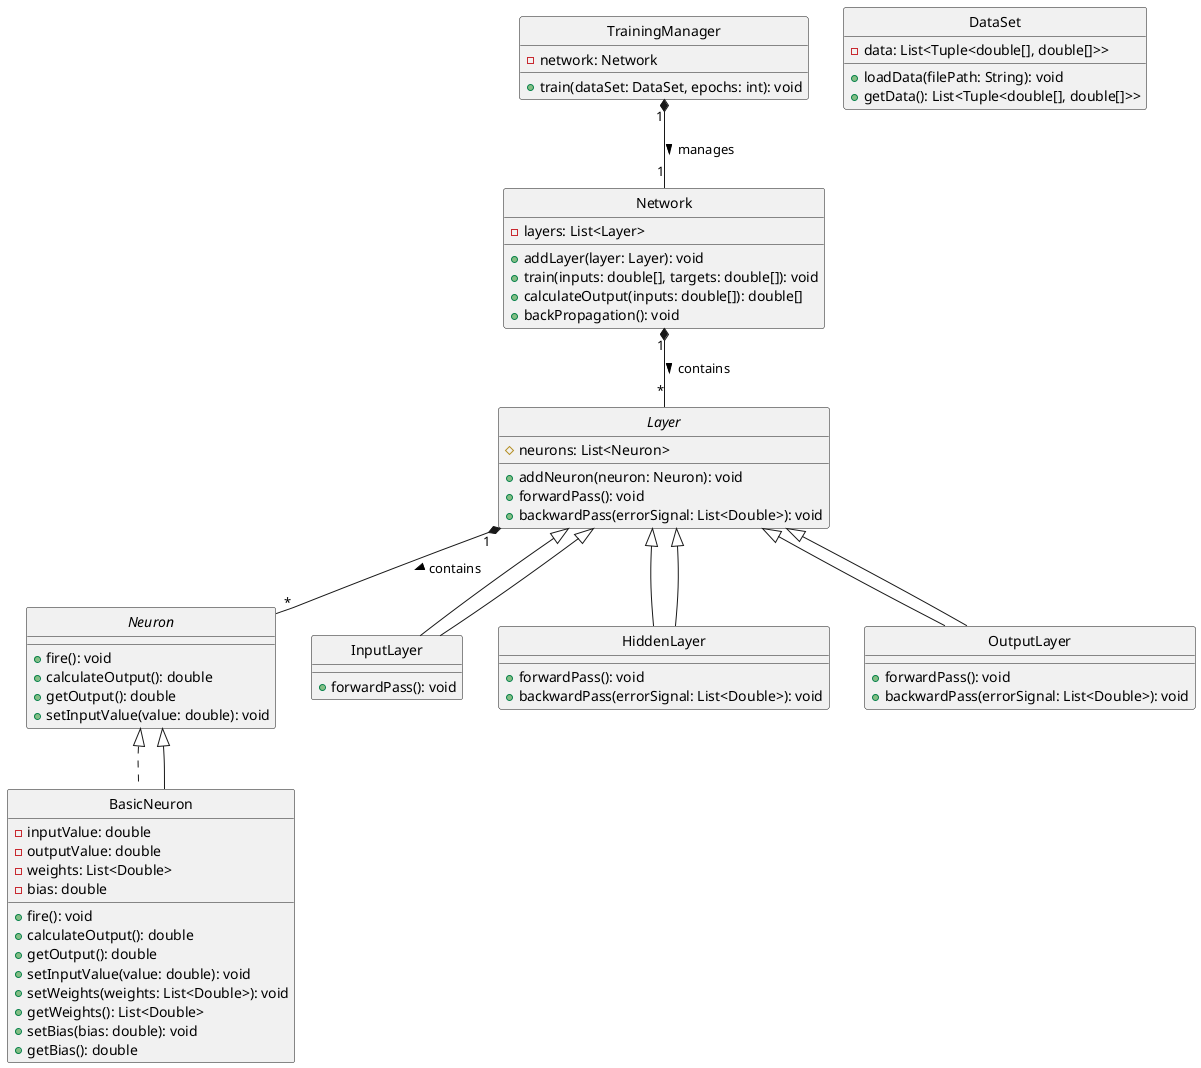 @startuml NeuralNetwork
skinparam style strictuml

interface Neuron {
    +fire(): void
    +calculateOutput(): double
    +getOutput(): double
    +setInputValue(value: double): void
}

class BasicNeuron implements Neuron {
    -inputValue: double
    -outputValue: double
    -weights: List<Double>
    -bias: double
    +fire(): void
    +calculateOutput(): double
    +getOutput(): double
    +setInputValue(value: double): void
    +setWeights(weights: List<Double>): void
    +getWeights(): List<Double>
    +setBias(bias: double): void
    +getBias(): double
}

abstract class Layer {
    #neurons: List<Neuron>
    +addNeuron(neuron: Neuron): void
    +forwardPass(): void
    +backwardPass(errorSignal: List<Double>): void
}

class InputLayer extends Layer {
    +forwardPass(): void
}

class HiddenLayer extends Layer {
    +forwardPass(): void
    +backwardPass(errorSignal: List<Double>): void
}

class OutputLayer extends Layer {
    +forwardPass(): void
    +backwardPass(errorSignal: List<Double>): void
}

class Network {
    -layers: List<Layer>
    +addLayer(layer: Layer): void
    +train(inputs: double[], targets: double[]): void
    +calculateOutput(inputs: double[]): double[]
    +backPropagation(): void
}

class TrainingManager {
    -network: Network
    +train(dataSet: DataSet, epochs: int): void
}

class DataSet {
    -data: List<Tuple<double[], double[]>>
    +loadData(filePath: String): void
    +getData(): List<Tuple<double[], double[]>>
}

Neuron <|-- BasicNeuron
Layer <|-- InputLayer
Layer <|-- HiddenLayer
Layer <|-- OutputLayer
Layer "1" *-- "*" Neuron : contains >
Network "1" *-- "*" Layer : contains >
TrainingManager "1" *-- "1" Network : manages >
@enduml
